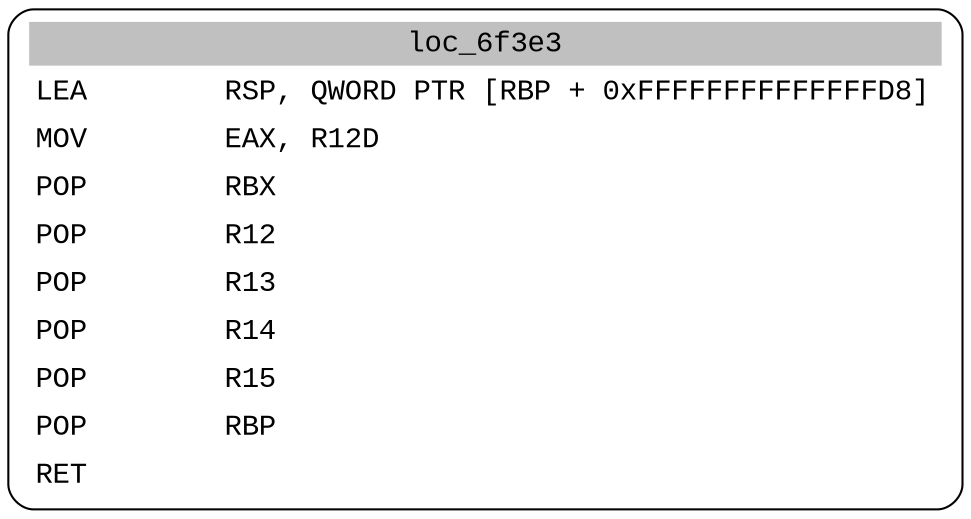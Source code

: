 digraph asm_graph {
1941 [
shape="Mrecord" fontname="Courier New"label =<<table border="0" cellborder="0" cellpadding="3"><tr><td align="center" colspan="2" bgcolor="grey">loc_6f3e3</td></tr><tr><td align="left">LEA        RSP, QWORD PTR [RBP + 0xFFFFFFFFFFFFFFD8]</td></tr><tr><td align="left">MOV        EAX, R12D</td></tr><tr><td align="left">POP        RBX</td></tr><tr><td align="left">POP        R12</td></tr><tr><td align="left">POP        R13</td></tr><tr><td align="left">POP        R14</td></tr><tr><td align="left">POP        R15</td></tr><tr><td align="left">POP        RBP</td></tr><tr><td align="left">RET        </td></tr></table>> ];
}